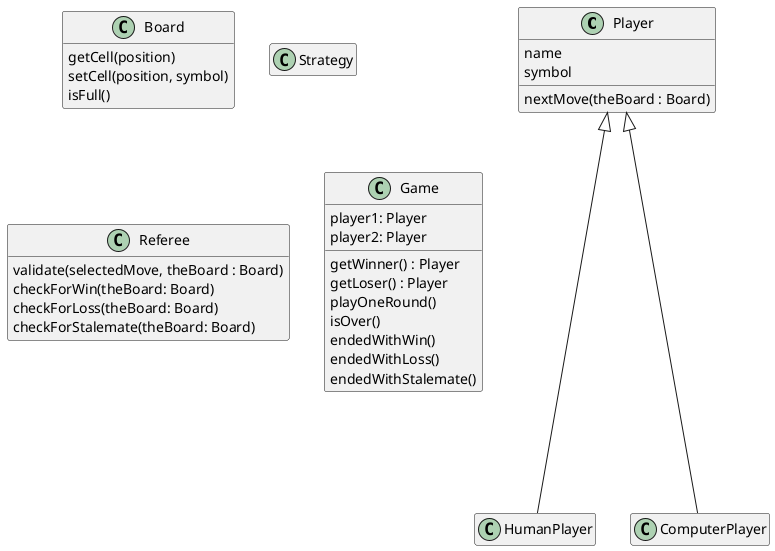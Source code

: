 @startuml
hide empty members

class Player {
    name
    symbol

    nextMove(theBoard : Board)
}

class Board {
    getCell(position)
    setCell(position, symbol)
    isFull()
}

class Strategy {

}

class Referee {
    validate(selectedMove, theBoard : Board)
    checkForWin(theBoard: Board)
    checkForLoss(theBoard: Board)
    checkForStalemate(theBoard: Board)
}

class Game {
    player1: Player
    player2: Player

    getWinner() : Player
    getLoser() : Player
    playOneRound()
    isOver()
    endedWithWin()
    endedWithLoss()
    endedWithStalemate()
}

Player <|---- HumanPlayer
Player <|---- ComputerPlayer

@enduml